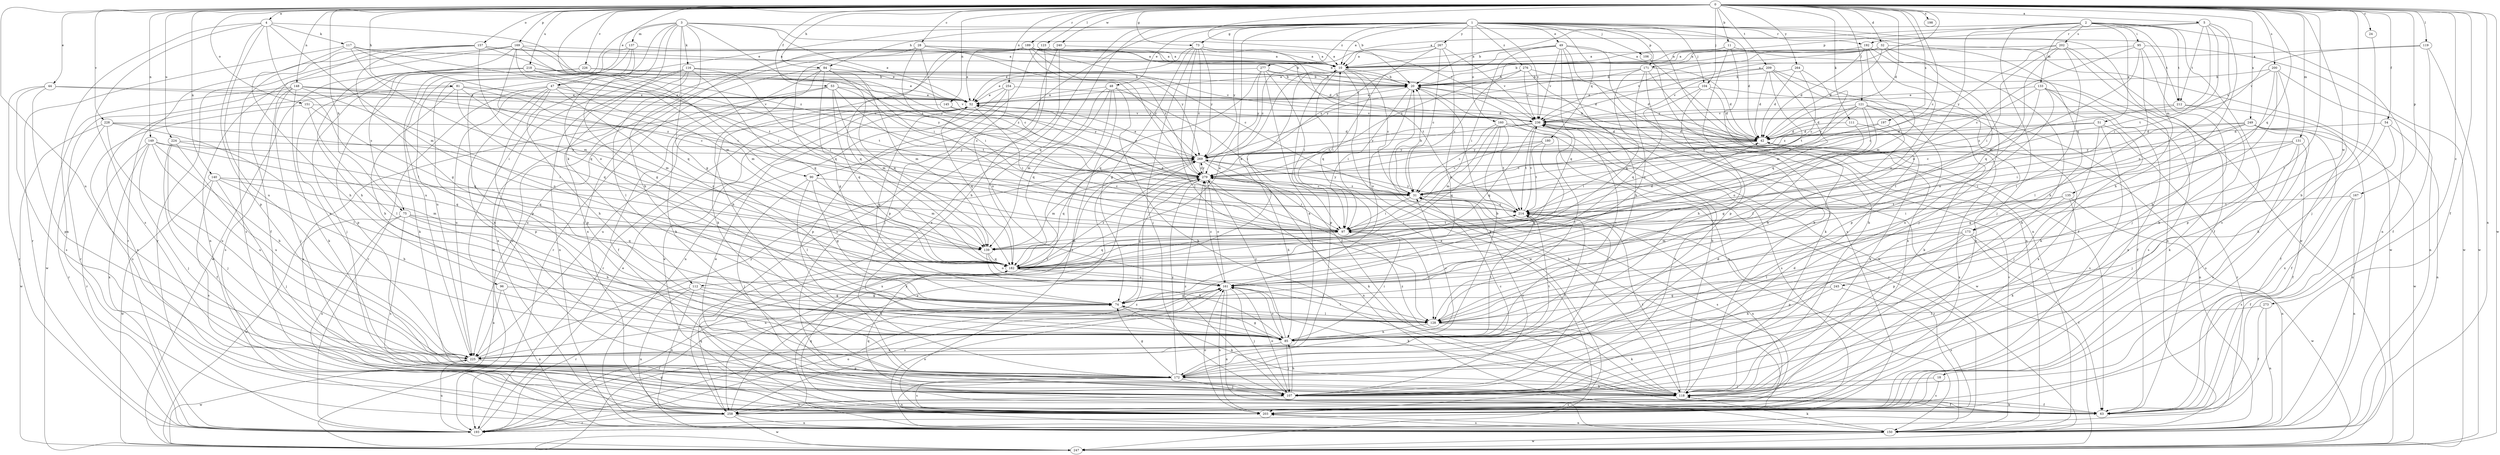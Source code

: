 strict digraph  {
0;
1;
2;
3;
4;
5;
10;
11;
18;
20;
24;
28;
31;
32;
42;
44;
47;
48;
49;
51;
52;
53;
54;
63;
73;
74;
75;
81;
84;
85;
90;
95;
96;
97;
104;
106;
107;
111;
112;
116;
117;
118;
119;
121;
123;
128;
131;
133;
135;
137;
139;
140;
145;
148;
149;
150;
151;
157;
160;
161;
167;
169;
171;
172;
173;
180;
182;
189;
192;
193;
197;
198;
200;
202;
203;
209;
212;
214;
218;
224;
225;
226;
228;
236;
240;
245;
247;
249;
254;
258;
264;
267;
269;
273;
276;
277;
279;
0 -> 4  [label=a];
0 -> 5  [label=a];
0 -> 11  [label=b];
0 -> 18  [label=b];
0 -> 20  [label=b];
0 -> 24  [label=c];
0 -> 28  [label=c];
0 -> 31  [label=c];
0 -> 32  [label=d];
0 -> 42  [label=d];
0 -> 44  [label=e];
0 -> 47  [label=e];
0 -> 53  [label=f];
0 -> 54  [label=f];
0 -> 63  [label=f];
0 -> 73  [label=g];
0 -> 75  [label=h];
0 -> 81  [label=h];
0 -> 84  [label=h];
0 -> 90  [label=i];
0 -> 104  [label=j];
0 -> 111  [label=k];
0 -> 119  [label=l];
0 -> 121  [label=l];
0 -> 123  [label=l];
0 -> 128  [label=l];
0 -> 131  [label=m];
0 -> 140  [label=n];
0 -> 145  [label=n];
0 -> 148  [label=n];
0 -> 149  [label=n];
0 -> 150  [label=n];
0 -> 151  [label=o];
0 -> 157  [label=o];
0 -> 167  [label=p];
0 -> 169  [label=p];
0 -> 173  [label=q];
0 -> 189  [label=r];
0 -> 197  [label=s];
0 -> 198  [label=s];
0 -> 200  [label=s];
0 -> 209  [label=t];
0 -> 218  [label=u];
0 -> 224  [label=u];
0 -> 225  [label=u];
0 -> 226  [label=v];
0 -> 228  [label=v];
0 -> 236  [label=v];
0 -> 240  [label=w];
0 -> 245  [label=w];
0 -> 247  [label=w];
0 -> 249  [label=x];
0 -> 254  [label=x];
0 -> 264  [label=y];
0 -> 273  [label=z];
1 -> 10  [label=a];
1 -> 42  [label=d];
1 -> 47  [label=e];
1 -> 48  [label=e];
1 -> 49  [label=e];
1 -> 73  [label=g];
1 -> 84  [label=h];
1 -> 90  [label=i];
1 -> 104  [label=j];
1 -> 106  [label=j];
1 -> 112  [label=k];
1 -> 150  [label=n];
1 -> 160  [label=o];
1 -> 171  [label=p];
1 -> 173  [label=q];
1 -> 180  [label=q];
1 -> 182  [label=q];
1 -> 192  [label=r];
1 -> 236  [label=v];
1 -> 247  [label=w];
1 -> 258  [label=x];
1 -> 267  [label=y];
1 -> 269  [label=y];
1 -> 276  [label=z];
1 -> 277  [label=z];
2 -> 20  [label=b];
2 -> 51  [label=e];
2 -> 95  [label=i];
2 -> 107  [label=j];
2 -> 133  [label=m];
2 -> 135  [label=m];
2 -> 150  [label=n];
2 -> 161  [label=o];
2 -> 171  [label=p];
2 -> 202  [label=s];
2 -> 203  [label=s];
2 -> 212  [label=t];
3 -> 52  [label=e];
3 -> 74  [label=g];
3 -> 85  [label=h];
3 -> 96  [label=i];
3 -> 97  [label=i];
3 -> 112  [label=k];
3 -> 116  [label=k];
3 -> 137  [label=m];
3 -> 161  [label=o];
3 -> 212  [label=t];
3 -> 225  [label=u];
3 -> 236  [label=v];
4 -> 117  [label=k];
4 -> 128  [label=l];
4 -> 139  [label=m];
4 -> 150  [label=n];
4 -> 172  [label=p];
4 -> 203  [label=s];
4 -> 225  [label=u];
4 -> 279  [label=z];
5 -> 10  [label=a];
5 -> 85  [label=h];
5 -> 97  [label=i];
5 -> 161  [label=o];
5 -> 192  [label=r];
5 -> 212  [label=t];
5 -> 214  [label=t];
10 -> 20  [label=b];
10 -> 31  [label=c];
10 -> 97  [label=i];
10 -> 118  [label=k];
10 -> 172  [label=p];
10 -> 247  [label=w];
11 -> 10  [label=a];
11 -> 118  [label=k];
11 -> 150  [label=n];
11 -> 172  [label=p];
11 -> 279  [label=z];
18 -> 107  [label=j];
18 -> 203  [label=s];
20 -> 52  [label=e];
20 -> 97  [label=i];
20 -> 150  [label=n];
20 -> 161  [label=o];
24 -> 107  [label=j];
28 -> 10  [label=a];
28 -> 20  [label=b];
28 -> 31  [label=c];
28 -> 97  [label=i];
28 -> 182  [label=q];
28 -> 258  [label=x];
28 -> 279  [label=z];
31 -> 20  [label=b];
31 -> 97  [label=i];
31 -> 203  [label=s];
31 -> 214  [label=t];
31 -> 269  [label=y];
31 -> 279  [label=z];
32 -> 10  [label=a];
32 -> 20  [label=b];
32 -> 42  [label=d];
32 -> 52  [label=e];
32 -> 107  [label=j];
32 -> 118  [label=k];
32 -> 236  [label=v];
32 -> 247  [label=w];
42 -> 20  [label=b];
42 -> 31  [label=c];
42 -> 97  [label=i];
42 -> 258  [label=x];
42 -> 269  [label=y];
44 -> 52  [label=e];
44 -> 172  [label=p];
44 -> 193  [label=r];
44 -> 203  [label=s];
44 -> 236  [label=v];
47 -> 52  [label=e];
47 -> 85  [label=h];
47 -> 107  [label=j];
47 -> 161  [label=o];
47 -> 172  [label=p];
47 -> 193  [label=r];
47 -> 225  [label=u];
47 -> 236  [label=v];
48 -> 52  [label=e];
48 -> 97  [label=i];
48 -> 118  [label=k];
48 -> 139  [label=m];
48 -> 182  [label=q];
48 -> 193  [label=r];
48 -> 203  [label=s];
49 -> 10  [label=a];
49 -> 63  [label=f];
49 -> 85  [label=h];
49 -> 97  [label=i];
49 -> 118  [label=k];
49 -> 182  [label=q];
49 -> 203  [label=s];
49 -> 236  [label=v];
49 -> 279  [label=z];
51 -> 42  [label=d];
51 -> 107  [label=j];
51 -> 193  [label=r];
51 -> 203  [label=s];
51 -> 279  [label=z];
52 -> 20  [label=b];
52 -> 74  [label=g];
52 -> 97  [label=i];
52 -> 182  [label=q];
52 -> 193  [label=r];
52 -> 225  [label=u];
52 -> 236  [label=v];
53 -> 31  [label=c];
53 -> 52  [label=e];
53 -> 63  [label=f];
53 -> 139  [label=m];
53 -> 182  [label=q];
53 -> 214  [label=t];
53 -> 225  [label=u];
54 -> 42  [label=d];
54 -> 85  [label=h];
54 -> 150  [label=n];
54 -> 258  [label=x];
63 -> 52  [label=e];
63 -> 118  [label=k];
63 -> 182  [label=q];
73 -> 10  [label=a];
73 -> 52  [label=e];
73 -> 74  [label=g];
73 -> 107  [label=j];
73 -> 128  [label=l];
73 -> 214  [label=t];
73 -> 269  [label=y];
73 -> 279  [label=z];
74 -> 118  [label=k];
74 -> 128  [label=l];
74 -> 193  [label=r];
75 -> 85  [label=h];
75 -> 97  [label=i];
75 -> 182  [label=q];
75 -> 203  [label=s];
75 -> 247  [label=w];
75 -> 258  [label=x];
81 -> 31  [label=c];
81 -> 52  [label=e];
81 -> 85  [label=h];
81 -> 139  [label=m];
81 -> 182  [label=q];
81 -> 258  [label=x];
84 -> 20  [label=b];
84 -> 74  [label=g];
84 -> 85  [label=h];
84 -> 118  [label=k];
84 -> 139  [label=m];
84 -> 182  [label=q];
84 -> 193  [label=r];
85 -> 20  [label=b];
85 -> 31  [label=c];
85 -> 74  [label=g];
85 -> 97  [label=i];
85 -> 107  [label=j];
85 -> 161  [label=o];
85 -> 214  [label=t];
85 -> 225  [label=u];
85 -> 279  [label=z];
90 -> 31  [label=c];
90 -> 74  [label=g];
90 -> 107  [label=j];
90 -> 128  [label=l];
90 -> 139  [label=m];
95 -> 10  [label=a];
95 -> 31  [label=c];
95 -> 85  [label=h];
95 -> 118  [label=k];
95 -> 139  [label=m];
95 -> 247  [label=w];
96 -> 74  [label=g];
96 -> 150  [label=n];
96 -> 225  [label=u];
97 -> 42  [label=d];
97 -> 52  [label=e];
97 -> 128  [label=l];
97 -> 139  [label=m];
97 -> 182  [label=q];
97 -> 214  [label=t];
104 -> 42  [label=d];
104 -> 52  [label=e];
104 -> 63  [label=f];
104 -> 85  [label=h];
104 -> 182  [label=q];
106 -> 150  [label=n];
107 -> 31  [label=c];
107 -> 42  [label=d];
107 -> 63  [label=f];
107 -> 85  [label=h];
107 -> 161  [label=o];
107 -> 236  [label=v];
107 -> 258  [label=x];
107 -> 279  [label=z];
111 -> 42  [label=d];
111 -> 74  [label=g];
111 -> 118  [label=k];
112 -> 74  [label=g];
112 -> 85  [label=h];
112 -> 150  [label=n];
112 -> 193  [label=r];
112 -> 258  [label=x];
116 -> 20  [label=b];
116 -> 97  [label=i];
116 -> 128  [label=l];
116 -> 150  [label=n];
116 -> 172  [label=p];
116 -> 182  [label=q];
116 -> 236  [label=v];
116 -> 258  [label=x];
117 -> 10  [label=a];
117 -> 85  [label=h];
117 -> 97  [label=i];
117 -> 139  [label=m];
117 -> 193  [label=r];
117 -> 214  [label=t];
118 -> 20  [label=b];
118 -> 63  [label=f];
118 -> 203  [label=s];
118 -> 214  [label=t];
118 -> 279  [label=z];
119 -> 10  [label=a];
119 -> 63  [label=f];
119 -> 236  [label=v];
119 -> 247  [label=w];
121 -> 42  [label=d];
121 -> 85  [label=h];
121 -> 118  [label=k];
121 -> 128  [label=l];
121 -> 161  [label=o];
121 -> 236  [label=v];
121 -> 258  [label=x];
121 -> 269  [label=y];
121 -> 279  [label=z];
123 -> 10  [label=a];
123 -> 85  [label=h];
123 -> 172  [label=p];
128 -> 85  [label=h];
128 -> 118  [label=k];
128 -> 236  [label=v];
131 -> 63  [label=f];
131 -> 74  [label=g];
131 -> 97  [label=i];
131 -> 107  [label=j];
131 -> 203  [label=s];
131 -> 269  [label=y];
133 -> 31  [label=c];
133 -> 52  [label=e];
133 -> 118  [label=k];
133 -> 161  [label=o];
133 -> 203  [label=s];
133 -> 225  [label=u];
133 -> 258  [label=x];
135 -> 97  [label=i];
135 -> 118  [label=k];
135 -> 150  [label=n];
135 -> 172  [label=p];
135 -> 214  [label=t];
137 -> 10  [label=a];
137 -> 74  [label=g];
137 -> 118  [label=k];
137 -> 172  [label=p];
137 -> 225  [label=u];
139 -> 85  [label=h];
139 -> 161  [label=o];
139 -> 182  [label=q];
140 -> 31  [label=c];
140 -> 85  [label=h];
140 -> 107  [label=j];
140 -> 139  [label=m];
140 -> 203  [label=s];
140 -> 247  [label=w];
145 -> 203  [label=s];
145 -> 236  [label=v];
145 -> 269  [label=y];
148 -> 52  [label=e];
148 -> 107  [label=j];
148 -> 118  [label=k];
148 -> 161  [label=o];
148 -> 193  [label=r];
148 -> 203  [label=s];
148 -> 247  [label=w];
148 -> 269  [label=y];
148 -> 279  [label=z];
149 -> 85  [label=h];
149 -> 107  [label=j];
149 -> 182  [label=q];
149 -> 193  [label=r];
149 -> 225  [label=u];
149 -> 258  [label=x];
149 -> 269  [label=y];
150 -> 31  [label=c];
150 -> 118  [label=k];
150 -> 161  [label=o];
150 -> 203  [label=s];
150 -> 236  [label=v];
150 -> 247  [label=w];
150 -> 269  [label=y];
151 -> 128  [label=l];
151 -> 182  [label=q];
151 -> 203  [label=s];
151 -> 236  [label=v];
157 -> 10  [label=a];
157 -> 52  [label=e];
157 -> 63  [label=f];
157 -> 74  [label=g];
157 -> 182  [label=q];
157 -> 193  [label=r];
157 -> 203  [label=s];
157 -> 279  [label=z];
160 -> 31  [label=c];
160 -> 42  [label=d];
160 -> 107  [label=j];
160 -> 139  [label=m];
160 -> 182  [label=q];
160 -> 193  [label=r];
160 -> 214  [label=t];
161 -> 74  [label=g];
161 -> 107  [label=j];
161 -> 118  [label=k];
161 -> 128  [label=l];
161 -> 150  [label=n];
161 -> 203  [label=s];
161 -> 225  [label=u];
161 -> 279  [label=z];
167 -> 63  [label=f];
167 -> 150  [label=n];
167 -> 203  [label=s];
167 -> 214  [label=t];
169 -> 10  [label=a];
169 -> 85  [label=h];
169 -> 97  [label=i];
169 -> 139  [label=m];
169 -> 150  [label=n];
169 -> 182  [label=q];
169 -> 193  [label=r];
169 -> 279  [label=z];
171 -> 20  [label=b];
171 -> 42  [label=d];
171 -> 118  [label=k];
171 -> 161  [label=o];
171 -> 182  [label=q];
171 -> 258  [label=x];
171 -> 269  [label=y];
172 -> 31  [label=c];
172 -> 42  [label=d];
172 -> 74  [label=g];
172 -> 107  [label=j];
172 -> 118  [label=k];
172 -> 150  [label=n];
172 -> 203  [label=s];
172 -> 214  [label=t];
172 -> 279  [label=z];
173 -> 63  [label=f];
173 -> 107  [label=j];
173 -> 128  [label=l];
173 -> 139  [label=m];
173 -> 172  [label=p];
173 -> 247  [label=w];
180 -> 31  [label=c];
180 -> 74  [label=g];
180 -> 214  [label=t];
180 -> 269  [label=y];
182 -> 10  [label=a];
182 -> 128  [label=l];
182 -> 161  [label=o];
182 -> 279  [label=z];
189 -> 10  [label=a];
189 -> 20  [label=b];
189 -> 31  [label=c];
189 -> 42  [label=d];
189 -> 52  [label=e];
189 -> 118  [label=k];
189 -> 182  [label=q];
189 -> 193  [label=r];
189 -> 247  [label=w];
189 -> 269  [label=y];
189 -> 279  [label=z];
192 -> 10  [label=a];
192 -> 42  [label=d];
192 -> 128  [label=l];
192 -> 139  [label=m];
192 -> 161  [label=o];
193 -> 20  [label=b];
193 -> 52  [label=e];
193 -> 161  [label=o];
193 -> 225  [label=u];
193 -> 279  [label=z];
197 -> 42  [label=d];
197 -> 150  [label=n];
197 -> 279  [label=z];
200 -> 20  [label=b];
200 -> 85  [label=h];
200 -> 128  [label=l];
200 -> 150  [label=n];
200 -> 172  [label=p];
200 -> 236  [label=v];
202 -> 10  [label=a];
202 -> 63  [label=f];
202 -> 97  [label=i];
202 -> 107  [label=j];
202 -> 128  [label=l];
202 -> 182  [label=q];
202 -> 269  [label=y];
203 -> 10  [label=a];
203 -> 52  [label=e];
203 -> 150  [label=n];
203 -> 161  [label=o];
203 -> 182  [label=q];
209 -> 20  [label=b];
209 -> 42  [label=d];
209 -> 172  [label=p];
209 -> 182  [label=q];
209 -> 214  [label=t];
209 -> 236  [label=v];
209 -> 258  [label=x];
212 -> 63  [label=f];
212 -> 118  [label=k];
212 -> 236  [label=v];
212 -> 279  [label=z];
214 -> 97  [label=i];
214 -> 236  [label=v];
214 -> 258  [label=x];
214 -> 269  [label=y];
218 -> 20  [label=b];
218 -> 52  [label=e];
218 -> 139  [label=m];
218 -> 214  [label=t];
218 -> 225  [label=u];
218 -> 247  [label=w];
218 -> 75  [label=s];
224 -> 63  [label=f];
224 -> 107  [label=j];
224 -> 182  [label=q];
224 -> 225  [label=u];
224 -> 269  [label=y];
225 -> 10  [label=a];
225 -> 172  [label=p];
225 -> 214  [label=t];
225 -> 247  [label=w];
225 -> 269  [label=y];
226 -> 20  [label=b];
226 -> 107  [label=j];
226 -> 118  [label=k];
226 -> 172  [label=p];
226 -> 269  [label=y];
226 -> 279  [label=z];
228 -> 42  [label=d];
228 -> 97  [label=i];
228 -> 128  [label=l];
228 -> 193  [label=r];
228 -> 225  [label=u];
228 -> 247  [label=w];
236 -> 42  [label=d];
236 -> 128  [label=l];
236 -> 182  [label=q];
236 -> 203  [label=s];
236 -> 214  [label=t];
236 -> 247  [label=w];
236 -> 269  [label=y];
236 -> 279  [label=z];
240 -> 10  [label=a];
240 -> 107  [label=j];
240 -> 203  [label=s];
245 -> 74  [label=g];
245 -> 85  [label=h];
245 -> 203  [label=s];
247 -> 74  [label=g];
249 -> 31  [label=c];
249 -> 42  [label=d];
249 -> 63  [label=f];
249 -> 97  [label=i];
249 -> 150  [label=n];
249 -> 203  [label=s];
249 -> 214  [label=t];
249 -> 247  [label=w];
254 -> 42  [label=d];
254 -> 52  [label=e];
254 -> 150  [label=n];
254 -> 161  [label=o];
254 -> 172  [label=p];
258 -> 150  [label=n];
258 -> 161  [label=o];
258 -> 182  [label=q];
258 -> 193  [label=r];
258 -> 247  [label=w];
258 -> 269  [label=y];
264 -> 20  [label=b];
264 -> 31  [label=c];
264 -> 42  [label=d];
264 -> 139  [label=m];
267 -> 10  [label=a];
267 -> 31  [label=c];
267 -> 74  [label=g];
267 -> 182  [label=q];
267 -> 236  [label=v];
267 -> 279  [label=z];
269 -> 52  [label=e];
269 -> 85  [label=h];
269 -> 150  [label=n];
269 -> 182  [label=q];
269 -> 258  [label=x];
269 -> 279  [label=z];
273 -> 63  [label=f];
273 -> 128  [label=l];
273 -> 150  [label=n];
276 -> 20  [label=b];
276 -> 31  [label=c];
276 -> 42  [label=d];
276 -> 236  [label=v];
276 -> 247  [label=w];
277 -> 20  [label=b];
277 -> 42  [label=d];
277 -> 52  [label=e];
277 -> 63  [label=f];
277 -> 97  [label=i];
277 -> 182  [label=q];
277 -> 269  [label=y];
279 -> 31  [label=c];
279 -> 52  [label=e];
279 -> 74  [label=g];
279 -> 97  [label=i];
279 -> 118  [label=k];
279 -> 139  [label=m];
279 -> 161  [label=o];
279 -> 269  [label=y];
}
